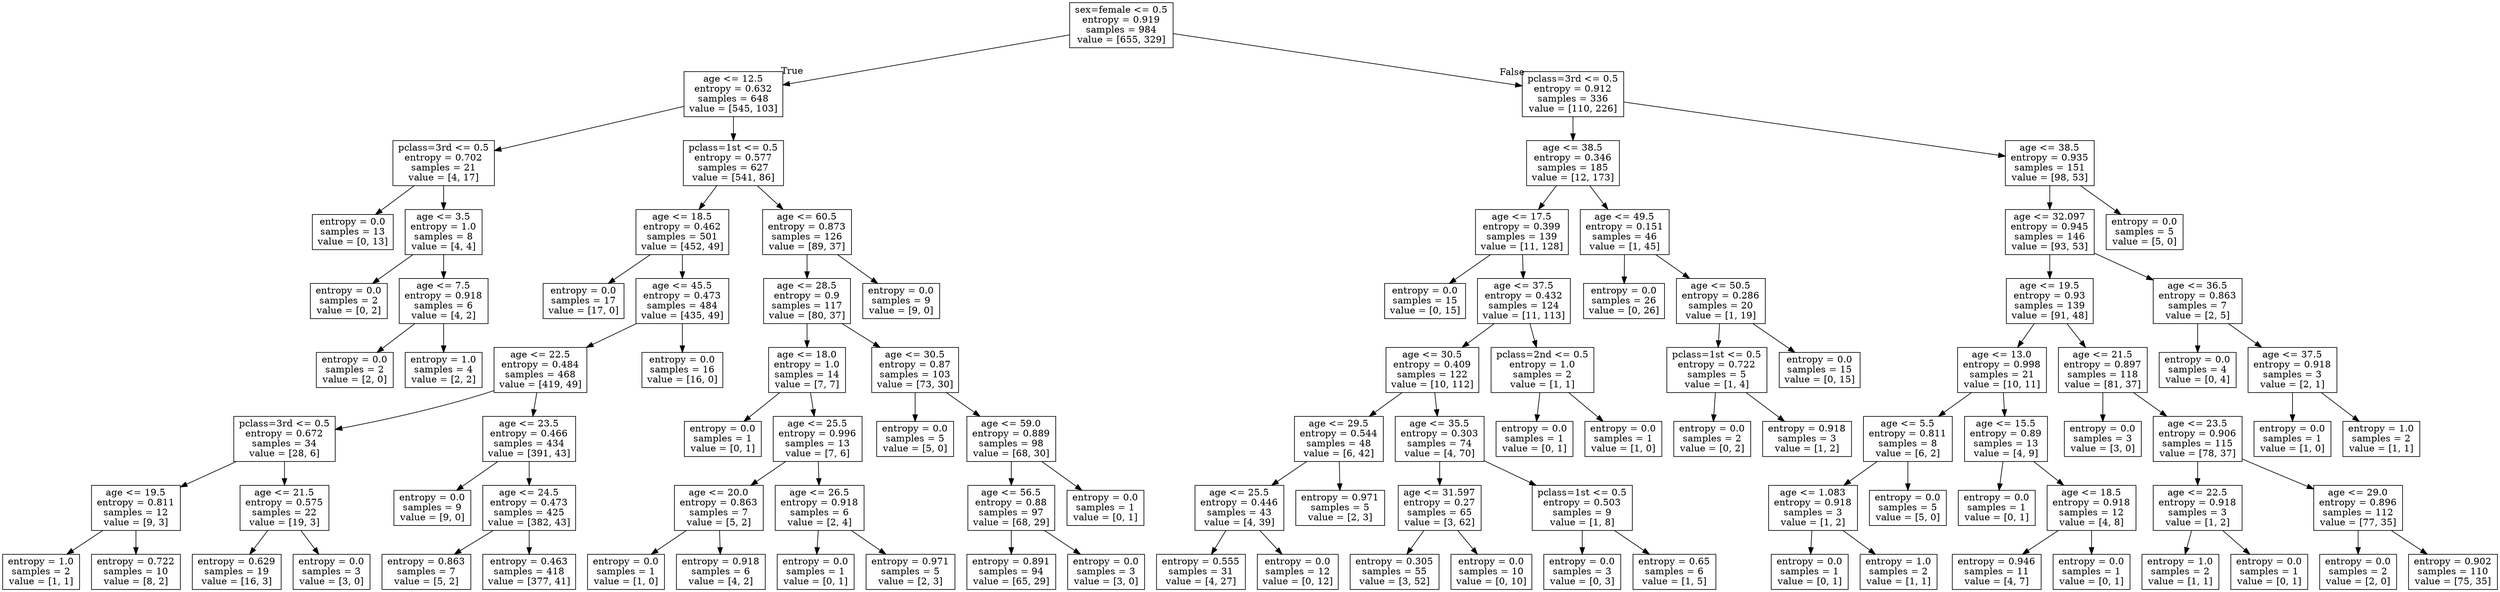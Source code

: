 digraph Tree {
node [shape=box] ;
0 [label="sex=female <= 0.5\nentropy = 0.919\nsamples = 984\nvalue = [655, 329]"] ;
1 [label="age <= 12.5\nentropy = 0.632\nsamples = 648\nvalue = [545, 103]"] ;
0 -> 1 [labeldistance=2.5, labelangle=45, headlabel="True"] ;
2 [label="pclass=3rd <= 0.5\nentropy = 0.702\nsamples = 21\nvalue = [4, 17]"] ;
1 -> 2 ;
3 [label="entropy = 0.0\nsamples = 13\nvalue = [0, 13]"] ;
2 -> 3 ;
4 [label="age <= 3.5\nentropy = 1.0\nsamples = 8\nvalue = [4, 4]"] ;
2 -> 4 ;
5 [label="entropy = 0.0\nsamples = 2\nvalue = [0, 2]"] ;
4 -> 5 ;
6 [label="age <= 7.5\nentropy = 0.918\nsamples = 6\nvalue = [4, 2]"] ;
4 -> 6 ;
7 [label="entropy = 0.0\nsamples = 2\nvalue = [2, 0]"] ;
6 -> 7 ;
8 [label="entropy = 1.0\nsamples = 4\nvalue = [2, 2]"] ;
6 -> 8 ;
9 [label="pclass=1st <= 0.5\nentropy = 0.577\nsamples = 627\nvalue = [541, 86]"] ;
1 -> 9 ;
10 [label="age <= 18.5\nentropy = 0.462\nsamples = 501\nvalue = [452, 49]"] ;
9 -> 10 ;
11 [label="entropy = 0.0\nsamples = 17\nvalue = [17, 0]"] ;
10 -> 11 ;
12 [label="age <= 45.5\nentropy = 0.473\nsamples = 484\nvalue = [435, 49]"] ;
10 -> 12 ;
13 [label="age <= 22.5\nentropy = 0.484\nsamples = 468\nvalue = [419, 49]"] ;
12 -> 13 ;
14 [label="pclass=3rd <= 0.5\nentropy = 0.672\nsamples = 34\nvalue = [28, 6]"] ;
13 -> 14 ;
15 [label="age <= 19.5\nentropy = 0.811\nsamples = 12\nvalue = [9, 3]"] ;
14 -> 15 ;
16 [label="entropy = 1.0\nsamples = 2\nvalue = [1, 1]"] ;
15 -> 16 ;
17 [label="entropy = 0.722\nsamples = 10\nvalue = [8, 2]"] ;
15 -> 17 ;
18 [label="age <= 21.5\nentropy = 0.575\nsamples = 22\nvalue = [19, 3]"] ;
14 -> 18 ;
19 [label="entropy = 0.629\nsamples = 19\nvalue = [16, 3]"] ;
18 -> 19 ;
20 [label="entropy = 0.0\nsamples = 3\nvalue = [3, 0]"] ;
18 -> 20 ;
21 [label="age <= 23.5\nentropy = 0.466\nsamples = 434\nvalue = [391, 43]"] ;
13 -> 21 ;
22 [label="entropy = 0.0\nsamples = 9\nvalue = [9, 0]"] ;
21 -> 22 ;
23 [label="age <= 24.5\nentropy = 0.473\nsamples = 425\nvalue = [382, 43]"] ;
21 -> 23 ;
24 [label="entropy = 0.863\nsamples = 7\nvalue = [5, 2]"] ;
23 -> 24 ;
25 [label="entropy = 0.463\nsamples = 418\nvalue = [377, 41]"] ;
23 -> 25 ;
26 [label="entropy = 0.0\nsamples = 16\nvalue = [16, 0]"] ;
12 -> 26 ;
27 [label="age <= 60.5\nentropy = 0.873\nsamples = 126\nvalue = [89, 37]"] ;
9 -> 27 ;
28 [label="age <= 28.5\nentropy = 0.9\nsamples = 117\nvalue = [80, 37]"] ;
27 -> 28 ;
29 [label="age <= 18.0\nentropy = 1.0\nsamples = 14\nvalue = [7, 7]"] ;
28 -> 29 ;
30 [label="entropy = 0.0\nsamples = 1\nvalue = [0, 1]"] ;
29 -> 30 ;
31 [label="age <= 25.5\nentropy = 0.996\nsamples = 13\nvalue = [7, 6]"] ;
29 -> 31 ;
32 [label="age <= 20.0\nentropy = 0.863\nsamples = 7\nvalue = [5, 2]"] ;
31 -> 32 ;
33 [label="entropy = 0.0\nsamples = 1\nvalue = [1, 0]"] ;
32 -> 33 ;
34 [label="entropy = 0.918\nsamples = 6\nvalue = [4, 2]"] ;
32 -> 34 ;
35 [label="age <= 26.5\nentropy = 0.918\nsamples = 6\nvalue = [2, 4]"] ;
31 -> 35 ;
36 [label="entropy = 0.0\nsamples = 1\nvalue = [0, 1]"] ;
35 -> 36 ;
37 [label="entropy = 0.971\nsamples = 5\nvalue = [2, 3]"] ;
35 -> 37 ;
38 [label="age <= 30.5\nentropy = 0.87\nsamples = 103\nvalue = [73, 30]"] ;
28 -> 38 ;
39 [label="entropy = 0.0\nsamples = 5\nvalue = [5, 0]"] ;
38 -> 39 ;
40 [label="age <= 59.0\nentropy = 0.889\nsamples = 98\nvalue = [68, 30]"] ;
38 -> 40 ;
41 [label="age <= 56.5\nentropy = 0.88\nsamples = 97\nvalue = [68, 29]"] ;
40 -> 41 ;
42 [label="entropy = 0.891\nsamples = 94\nvalue = [65, 29]"] ;
41 -> 42 ;
43 [label="entropy = 0.0\nsamples = 3\nvalue = [3, 0]"] ;
41 -> 43 ;
44 [label="entropy = 0.0\nsamples = 1\nvalue = [0, 1]"] ;
40 -> 44 ;
45 [label="entropy = 0.0\nsamples = 9\nvalue = [9, 0]"] ;
27 -> 45 ;
46 [label="pclass=3rd <= 0.5\nentropy = 0.912\nsamples = 336\nvalue = [110, 226]"] ;
0 -> 46 [labeldistance=2.5, labelangle=-45, headlabel="False"] ;
47 [label="age <= 38.5\nentropy = 0.346\nsamples = 185\nvalue = [12, 173]"] ;
46 -> 47 ;
48 [label="age <= 17.5\nentropy = 0.399\nsamples = 139\nvalue = [11, 128]"] ;
47 -> 48 ;
49 [label="entropy = 0.0\nsamples = 15\nvalue = [0, 15]"] ;
48 -> 49 ;
50 [label="age <= 37.5\nentropy = 0.432\nsamples = 124\nvalue = [11, 113]"] ;
48 -> 50 ;
51 [label="age <= 30.5\nentropy = 0.409\nsamples = 122\nvalue = [10, 112]"] ;
50 -> 51 ;
52 [label="age <= 29.5\nentropy = 0.544\nsamples = 48\nvalue = [6, 42]"] ;
51 -> 52 ;
53 [label="age <= 25.5\nentropy = 0.446\nsamples = 43\nvalue = [4, 39]"] ;
52 -> 53 ;
54 [label="entropy = 0.555\nsamples = 31\nvalue = [4, 27]"] ;
53 -> 54 ;
55 [label="entropy = 0.0\nsamples = 12\nvalue = [0, 12]"] ;
53 -> 55 ;
56 [label="entropy = 0.971\nsamples = 5\nvalue = [2, 3]"] ;
52 -> 56 ;
57 [label="age <= 35.5\nentropy = 0.303\nsamples = 74\nvalue = [4, 70]"] ;
51 -> 57 ;
58 [label="age <= 31.597\nentropy = 0.27\nsamples = 65\nvalue = [3, 62]"] ;
57 -> 58 ;
59 [label="entropy = 0.305\nsamples = 55\nvalue = [3, 52]"] ;
58 -> 59 ;
60 [label="entropy = 0.0\nsamples = 10\nvalue = [0, 10]"] ;
58 -> 60 ;
61 [label="pclass=1st <= 0.5\nentropy = 0.503\nsamples = 9\nvalue = [1, 8]"] ;
57 -> 61 ;
62 [label="entropy = 0.0\nsamples = 3\nvalue = [0, 3]"] ;
61 -> 62 ;
63 [label="entropy = 0.65\nsamples = 6\nvalue = [1, 5]"] ;
61 -> 63 ;
64 [label="pclass=2nd <= 0.5\nentropy = 1.0\nsamples = 2\nvalue = [1, 1]"] ;
50 -> 64 ;
65 [label="entropy = 0.0\nsamples = 1\nvalue = [0, 1]"] ;
64 -> 65 ;
66 [label="entropy = 0.0\nsamples = 1\nvalue = [1, 0]"] ;
64 -> 66 ;
67 [label="age <= 49.5\nentropy = 0.151\nsamples = 46\nvalue = [1, 45]"] ;
47 -> 67 ;
68 [label="entropy = 0.0\nsamples = 26\nvalue = [0, 26]"] ;
67 -> 68 ;
69 [label="age <= 50.5\nentropy = 0.286\nsamples = 20\nvalue = [1, 19]"] ;
67 -> 69 ;
70 [label="pclass=1st <= 0.5\nentropy = 0.722\nsamples = 5\nvalue = [1, 4]"] ;
69 -> 70 ;
71 [label="entropy = 0.0\nsamples = 2\nvalue = [0, 2]"] ;
70 -> 71 ;
72 [label="entropy = 0.918\nsamples = 3\nvalue = [1, 2]"] ;
70 -> 72 ;
73 [label="entropy = 0.0\nsamples = 15\nvalue = [0, 15]"] ;
69 -> 73 ;
74 [label="age <= 38.5\nentropy = 0.935\nsamples = 151\nvalue = [98, 53]"] ;
46 -> 74 ;
75 [label="age <= 32.097\nentropy = 0.945\nsamples = 146\nvalue = [93, 53]"] ;
74 -> 75 ;
76 [label="age <= 19.5\nentropy = 0.93\nsamples = 139\nvalue = [91, 48]"] ;
75 -> 76 ;
77 [label="age <= 13.0\nentropy = 0.998\nsamples = 21\nvalue = [10, 11]"] ;
76 -> 77 ;
78 [label="age <= 5.5\nentropy = 0.811\nsamples = 8\nvalue = [6, 2]"] ;
77 -> 78 ;
79 [label="age <= 1.083\nentropy = 0.918\nsamples = 3\nvalue = [1, 2]"] ;
78 -> 79 ;
80 [label="entropy = 0.0\nsamples = 1\nvalue = [0, 1]"] ;
79 -> 80 ;
81 [label="entropy = 1.0\nsamples = 2\nvalue = [1, 1]"] ;
79 -> 81 ;
82 [label="entropy = 0.0\nsamples = 5\nvalue = [5, 0]"] ;
78 -> 82 ;
83 [label="age <= 15.5\nentropy = 0.89\nsamples = 13\nvalue = [4, 9]"] ;
77 -> 83 ;
84 [label="entropy = 0.0\nsamples = 1\nvalue = [0, 1]"] ;
83 -> 84 ;
85 [label="age <= 18.5\nentropy = 0.918\nsamples = 12\nvalue = [4, 8]"] ;
83 -> 85 ;
86 [label="entropy = 0.946\nsamples = 11\nvalue = [4, 7]"] ;
85 -> 86 ;
87 [label="entropy = 0.0\nsamples = 1\nvalue = [0, 1]"] ;
85 -> 87 ;
88 [label="age <= 21.5\nentropy = 0.897\nsamples = 118\nvalue = [81, 37]"] ;
76 -> 88 ;
89 [label="entropy = 0.0\nsamples = 3\nvalue = [3, 0]"] ;
88 -> 89 ;
90 [label="age <= 23.5\nentropy = 0.906\nsamples = 115\nvalue = [78, 37]"] ;
88 -> 90 ;
91 [label="age <= 22.5\nentropy = 0.918\nsamples = 3\nvalue = [1, 2]"] ;
90 -> 91 ;
92 [label="entropy = 1.0\nsamples = 2\nvalue = [1, 1]"] ;
91 -> 92 ;
93 [label="entropy = 0.0\nsamples = 1\nvalue = [0, 1]"] ;
91 -> 93 ;
94 [label="age <= 29.0\nentropy = 0.896\nsamples = 112\nvalue = [77, 35]"] ;
90 -> 94 ;
95 [label="entropy = 0.0\nsamples = 2\nvalue = [2, 0]"] ;
94 -> 95 ;
96 [label="entropy = 0.902\nsamples = 110\nvalue = [75, 35]"] ;
94 -> 96 ;
97 [label="age <= 36.5\nentropy = 0.863\nsamples = 7\nvalue = [2, 5]"] ;
75 -> 97 ;
98 [label="entropy = 0.0\nsamples = 4\nvalue = [0, 4]"] ;
97 -> 98 ;
99 [label="age <= 37.5\nentropy = 0.918\nsamples = 3\nvalue = [2, 1]"] ;
97 -> 99 ;
100 [label="entropy = 0.0\nsamples = 1\nvalue = [1, 0]"] ;
99 -> 100 ;
101 [label="entropy = 1.0\nsamples = 2\nvalue = [1, 1]"] ;
99 -> 101 ;
102 [label="entropy = 0.0\nsamples = 5\nvalue = [5, 0]"] ;
74 -> 102 ;
}